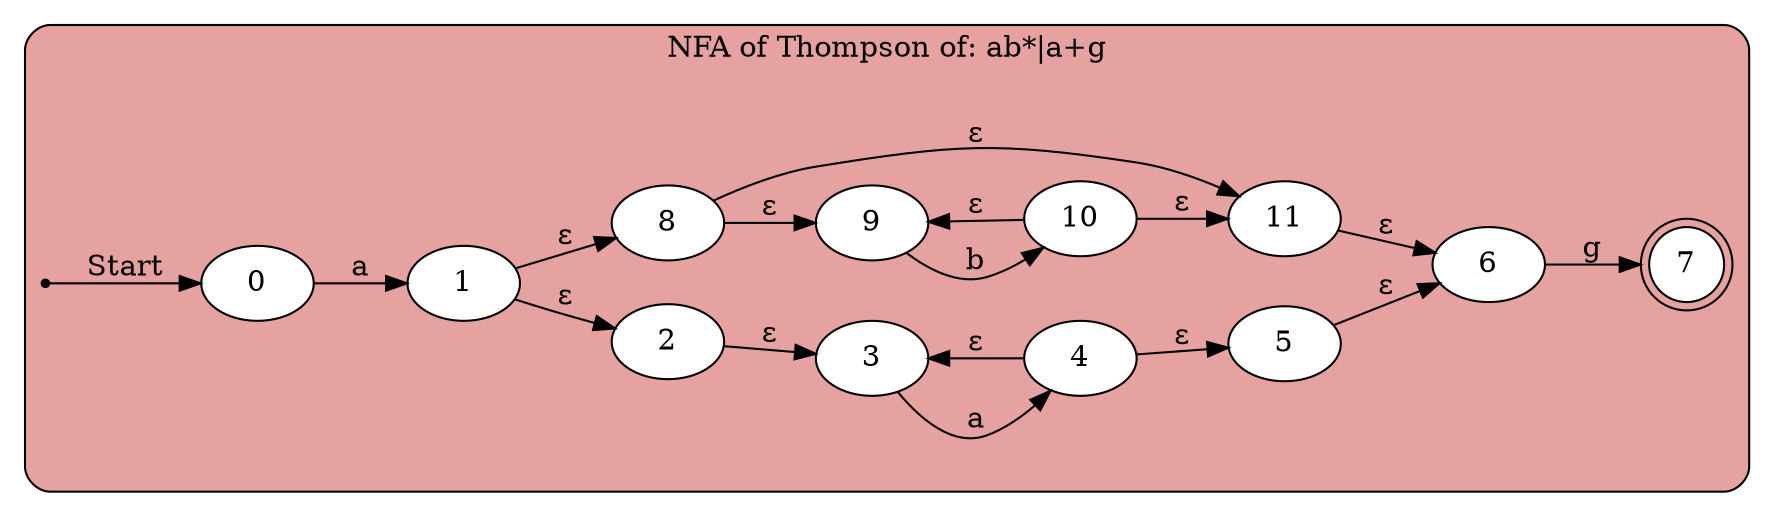 digraph finite_state_machine{
    rankdir=LR;
    subgraph cluster{
        style = "rounded,filled";
        color = "#000000";
        fillcolor = "0.002 0.3 0.9";
        node [shape = point ] qi;
        node [style = "rounded,filled", color = "#000000", fillcolor = white, shape = doublecircle] 7;
        node [style = "rounded,filled", color = "#000000", fillcolor = white, shape="oval"];
        qi -> 0 [ label = "Start" ];
	0 -> 1 [ label = "a" ];
	1 -> 2 [ label = "&epsilon;" ];
	1 -> 8 [ label = "&epsilon;" ];
	2 -> 3 [ label = "&epsilon;" ];
	3 -> 4 [ label = "a" ];
	4 -> 5 [ label = "&epsilon;" ];
	4 -> 3 [ label = "&epsilon;" ];
	5 -> 6 [ label = "&epsilon;" ];
	6 -> 7 [ label = "g" ];
	8 -> 9 [ label = "&epsilon;" ];
	8 -> 11 [ label = "&epsilon;" ];
	9 -> 10 [ label = "b" ];
	10 -> 11 [ label = "&epsilon;" ];
	10 -> 9 [ label = "&epsilon;" ];
	11 -> 6 [ label = "&epsilon;" ];
	label = "NFA of Thompson of: ab*|a+g";
    }
}
